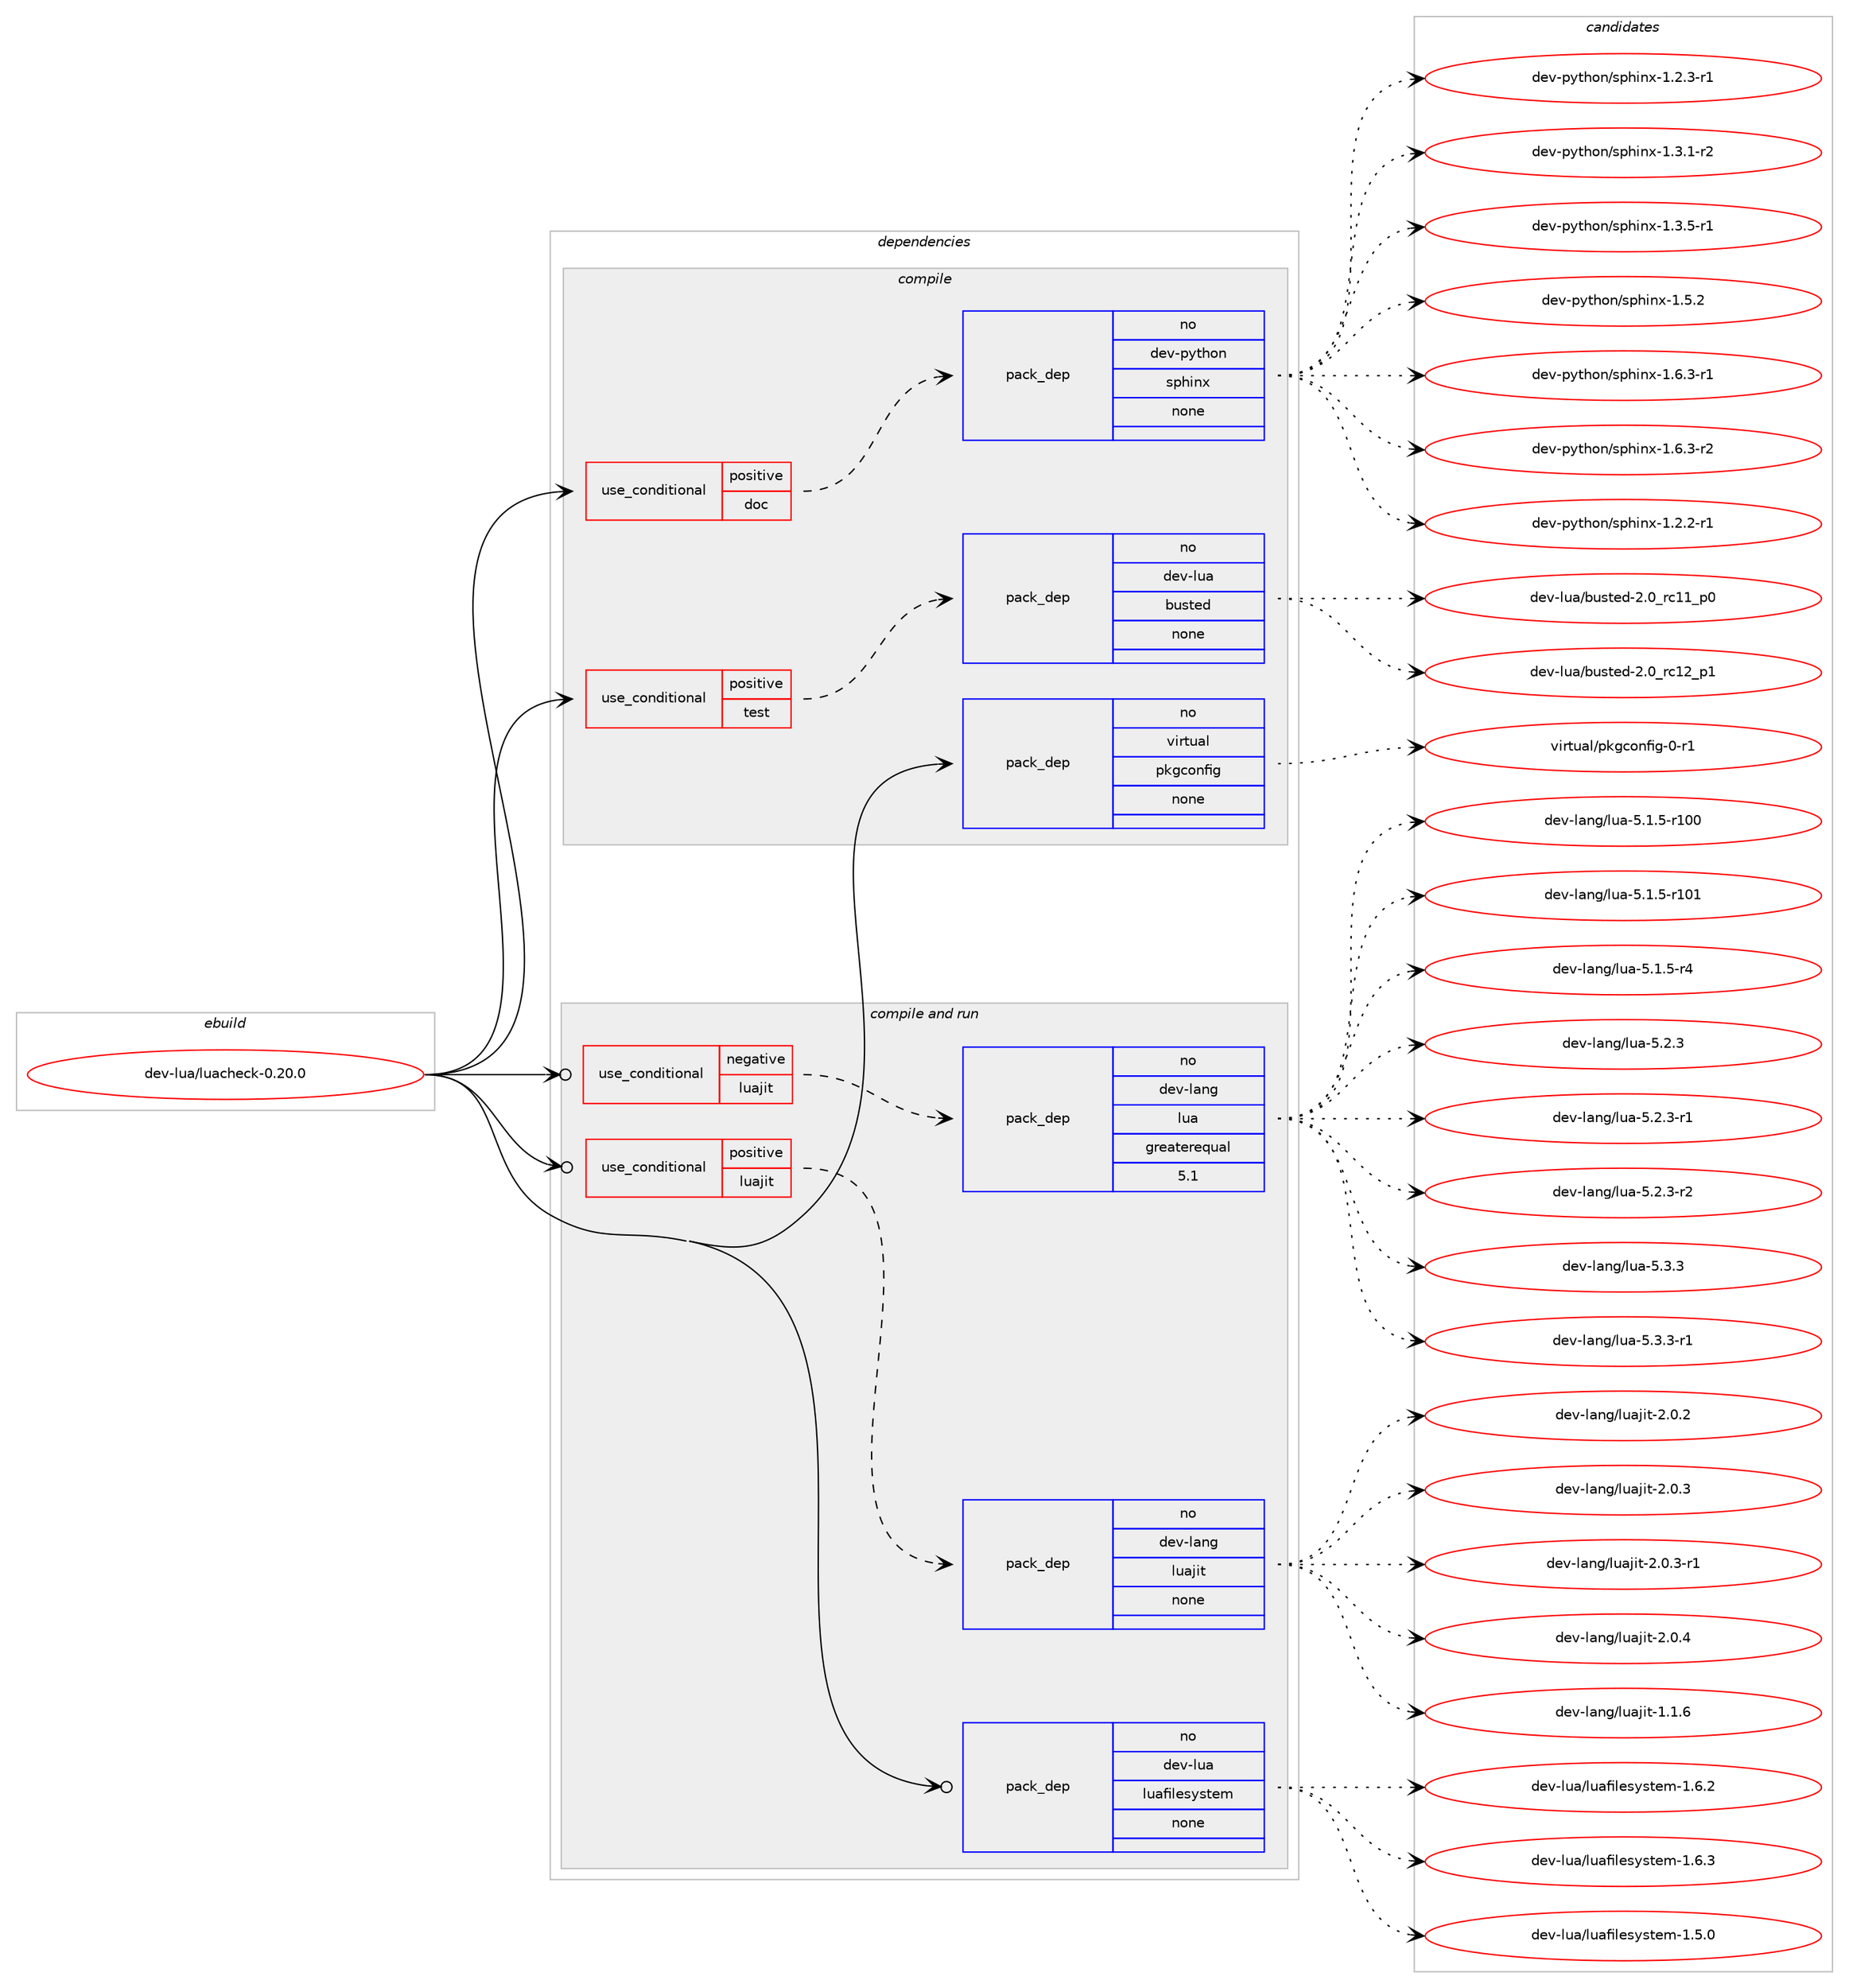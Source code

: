 digraph prolog {

# *************
# Graph options
# *************

newrank=true;
concentrate=true;
compound=true;
graph [rankdir=LR,fontname=Helvetica,fontsize=10,ranksep=1.5];#, ranksep=2.5, nodesep=0.2];
edge  [arrowhead=vee];
node  [fontname=Helvetica,fontsize=10];

# **********
# The ebuild
# **********

subgraph cluster_leftcol {
color=gray;
rank=same;
label=<<i>ebuild</i>>;
id [label="dev-lua/luacheck-0.20.0", color=red, width=4, href="../dev-lua/luacheck-0.20.0.svg"];
}

# ****************
# The dependencies
# ****************

subgraph cluster_midcol {
color=gray;
label=<<i>dependencies</i>>;
subgraph cluster_compile {
fillcolor="#eeeeee";
style=filled;
label=<<i>compile</i>>;
subgraph cond26365 {
dependency121464 [label=<<TABLE BORDER="0" CELLBORDER="1" CELLSPACING="0" CELLPADDING="4"><TR><TD ROWSPAN="3" CELLPADDING="10">use_conditional</TD></TR><TR><TD>positive</TD></TR><TR><TD>doc</TD></TR></TABLE>>, shape=none, color=red];
subgraph pack91476 {
dependency121465 [label=<<TABLE BORDER="0" CELLBORDER="1" CELLSPACING="0" CELLPADDING="4" WIDTH="220"><TR><TD ROWSPAN="6" CELLPADDING="30">pack_dep</TD></TR><TR><TD WIDTH="110">no</TD></TR><TR><TD>dev-python</TD></TR><TR><TD>sphinx</TD></TR><TR><TD>none</TD></TR><TR><TD></TD></TR></TABLE>>, shape=none, color=blue];
}
dependency121464:e -> dependency121465:w [weight=20,style="dashed",arrowhead="vee"];
}
id:e -> dependency121464:w [weight=20,style="solid",arrowhead="vee"];
subgraph cond26366 {
dependency121466 [label=<<TABLE BORDER="0" CELLBORDER="1" CELLSPACING="0" CELLPADDING="4"><TR><TD ROWSPAN="3" CELLPADDING="10">use_conditional</TD></TR><TR><TD>positive</TD></TR><TR><TD>test</TD></TR></TABLE>>, shape=none, color=red];
subgraph pack91477 {
dependency121467 [label=<<TABLE BORDER="0" CELLBORDER="1" CELLSPACING="0" CELLPADDING="4" WIDTH="220"><TR><TD ROWSPAN="6" CELLPADDING="30">pack_dep</TD></TR><TR><TD WIDTH="110">no</TD></TR><TR><TD>dev-lua</TD></TR><TR><TD>busted</TD></TR><TR><TD>none</TD></TR><TR><TD></TD></TR></TABLE>>, shape=none, color=blue];
}
dependency121466:e -> dependency121467:w [weight=20,style="dashed",arrowhead="vee"];
}
id:e -> dependency121466:w [weight=20,style="solid",arrowhead="vee"];
subgraph pack91478 {
dependency121468 [label=<<TABLE BORDER="0" CELLBORDER="1" CELLSPACING="0" CELLPADDING="4" WIDTH="220"><TR><TD ROWSPAN="6" CELLPADDING="30">pack_dep</TD></TR><TR><TD WIDTH="110">no</TD></TR><TR><TD>virtual</TD></TR><TR><TD>pkgconfig</TD></TR><TR><TD>none</TD></TR><TR><TD></TD></TR></TABLE>>, shape=none, color=blue];
}
id:e -> dependency121468:w [weight=20,style="solid",arrowhead="vee"];
}
subgraph cluster_compileandrun {
fillcolor="#eeeeee";
style=filled;
label=<<i>compile and run</i>>;
subgraph cond26367 {
dependency121469 [label=<<TABLE BORDER="0" CELLBORDER="1" CELLSPACING="0" CELLPADDING="4"><TR><TD ROWSPAN="3" CELLPADDING="10">use_conditional</TD></TR><TR><TD>negative</TD></TR><TR><TD>luajit</TD></TR></TABLE>>, shape=none, color=red];
subgraph pack91479 {
dependency121470 [label=<<TABLE BORDER="0" CELLBORDER="1" CELLSPACING="0" CELLPADDING="4" WIDTH="220"><TR><TD ROWSPAN="6" CELLPADDING="30">pack_dep</TD></TR><TR><TD WIDTH="110">no</TD></TR><TR><TD>dev-lang</TD></TR><TR><TD>lua</TD></TR><TR><TD>greaterequal</TD></TR><TR><TD>5.1</TD></TR></TABLE>>, shape=none, color=blue];
}
dependency121469:e -> dependency121470:w [weight=20,style="dashed",arrowhead="vee"];
}
id:e -> dependency121469:w [weight=20,style="solid",arrowhead="odotvee"];
subgraph cond26368 {
dependency121471 [label=<<TABLE BORDER="0" CELLBORDER="1" CELLSPACING="0" CELLPADDING="4"><TR><TD ROWSPAN="3" CELLPADDING="10">use_conditional</TD></TR><TR><TD>positive</TD></TR><TR><TD>luajit</TD></TR></TABLE>>, shape=none, color=red];
subgraph pack91480 {
dependency121472 [label=<<TABLE BORDER="0" CELLBORDER="1" CELLSPACING="0" CELLPADDING="4" WIDTH="220"><TR><TD ROWSPAN="6" CELLPADDING="30">pack_dep</TD></TR><TR><TD WIDTH="110">no</TD></TR><TR><TD>dev-lang</TD></TR><TR><TD>luajit</TD></TR><TR><TD>none</TD></TR><TR><TD></TD></TR></TABLE>>, shape=none, color=blue];
}
dependency121471:e -> dependency121472:w [weight=20,style="dashed",arrowhead="vee"];
}
id:e -> dependency121471:w [weight=20,style="solid",arrowhead="odotvee"];
subgraph pack91481 {
dependency121473 [label=<<TABLE BORDER="0" CELLBORDER="1" CELLSPACING="0" CELLPADDING="4" WIDTH="220"><TR><TD ROWSPAN="6" CELLPADDING="30">pack_dep</TD></TR><TR><TD WIDTH="110">no</TD></TR><TR><TD>dev-lua</TD></TR><TR><TD>luafilesystem</TD></TR><TR><TD>none</TD></TR><TR><TD></TD></TR></TABLE>>, shape=none, color=blue];
}
id:e -> dependency121473:w [weight=20,style="solid",arrowhead="odotvee"];
}
subgraph cluster_run {
fillcolor="#eeeeee";
style=filled;
label=<<i>run</i>>;
}
}

# **************
# The candidates
# **************

subgraph cluster_choices {
rank=same;
color=gray;
label=<<i>candidates</i>>;

subgraph choice91476 {
color=black;
nodesep=1;
choice10010111845112121116104111110471151121041051101204549465046504511449 [label="dev-python/sphinx-1.2.2-r1", color=red, width=4,href="../dev-python/sphinx-1.2.2-r1.svg"];
choice10010111845112121116104111110471151121041051101204549465046514511449 [label="dev-python/sphinx-1.2.3-r1", color=red, width=4,href="../dev-python/sphinx-1.2.3-r1.svg"];
choice10010111845112121116104111110471151121041051101204549465146494511450 [label="dev-python/sphinx-1.3.1-r2", color=red, width=4,href="../dev-python/sphinx-1.3.1-r2.svg"];
choice10010111845112121116104111110471151121041051101204549465146534511449 [label="dev-python/sphinx-1.3.5-r1", color=red, width=4,href="../dev-python/sphinx-1.3.5-r1.svg"];
choice1001011184511212111610411111047115112104105110120454946534650 [label="dev-python/sphinx-1.5.2", color=red, width=4,href="../dev-python/sphinx-1.5.2.svg"];
choice10010111845112121116104111110471151121041051101204549465446514511449 [label="dev-python/sphinx-1.6.3-r1", color=red, width=4,href="../dev-python/sphinx-1.6.3-r1.svg"];
choice10010111845112121116104111110471151121041051101204549465446514511450 [label="dev-python/sphinx-1.6.3-r2", color=red, width=4,href="../dev-python/sphinx-1.6.3-r2.svg"];
dependency121465:e -> choice10010111845112121116104111110471151121041051101204549465046504511449:w [style=dotted,weight="100"];
dependency121465:e -> choice10010111845112121116104111110471151121041051101204549465046514511449:w [style=dotted,weight="100"];
dependency121465:e -> choice10010111845112121116104111110471151121041051101204549465146494511450:w [style=dotted,weight="100"];
dependency121465:e -> choice10010111845112121116104111110471151121041051101204549465146534511449:w [style=dotted,weight="100"];
dependency121465:e -> choice1001011184511212111610411111047115112104105110120454946534650:w [style=dotted,weight="100"];
dependency121465:e -> choice10010111845112121116104111110471151121041051101204549465446514511449:w [style=dotted,weight="100"];
dependency121465:e -> choice10010111845112121116104111110471151121041051101204549465446514511450:w [style=dotted,weight="100"];
}
subgraph choice91477 {
color=black;
nodesep=1;
choice1001011184510811797479811711511610110045504648951149949499511248 [label="dev-lua/busted-2.0_rc11_p0", color=red, width=4,href="../dev-lua/busted-2.0_rc11_p0.svg"];
choice1001011184510811797479811711511610110045504648951149949509511249 [label="dev-lua/busted-2.0_rc12_p1", color=red, width=4,href="../dev-lua/busted-2.0_rc12_p1.svg"];
dependency121467:e -> choice1001011184510811797479811711511610110045504648951149949499511248:w [style=dotted,weight="100"];
dependency121467:e -> choice1001011184510811797479811711511610110045504648951149949509511249:w [style=dotted,weight="100"];
}
subgraph choice91478 {
color=black;
nodesep=1;
choice11810511411611797108471121071039911111010210510345484511449 [label="virtual/pkgconfig-0-r1", color=red, width=4,href="../virtual/pkgconfig-0-r1.svg"];
dependency121468:e -> choice11810511411611797108471121071039911111010210510345484511449:w [style=dotted,weight="100"];
}
subgraph choice91479 {
color=black;
nodesep=1;
choice1001011184510897110103471081179745534649465345114494848 [label="dev-lang/lua-5.1.5-r100", color=red, width=4,href="../dev-lang/lua-5.1.5-r100.svg"];
choice1001011184510897110103471081179745534649465345114494849 [label="dev-lang/lua-5.1.5-r101", color=red, width=4,href="../dev-lang/lua-5.1.5-r101.svg"];
choice100101118451089711010347108117974553464946534511452 [label="dev-lang/lua-5.1.5-r4", color=red, width=4,href="../dev-lang/lua-5.1.5-r4.svg"];
choice10010111845108971101034710811797455346504651 [label="dev-lang/lua-5.2.3", color=red, width=4,href="../dev-lang/lua-5.2.3.svg"];
choice100101118451089711010347108117974553465046514511449 [label="dev-lang/lua-5.2.3-r1", color=red, width=4,href="../dev-lang/lua-5.2.3-r1.svg"];
choice100101118451089711010347108117974553465046514511450 [label="dev-lang/lua-5.2.3-r2", color=red, width=4,href="../dev-lang/lua-5.2.3-r2.svg"];
choice10010111845108971101034710811797455346514651 [label="dev-lang/lua-5.3.3", color=red, width=4,href="../dev-lang/lua-5.3.3.svg"];
choice100101118451089711010347108117974553465146514511449 [label="dev-lang/lua-5.3.3-r1", color=red, width=4,href="../dev-lang/lua-5.3.3-r1.svg"];
dependency121470:e -> choice1001011184510897110103471081179745534649465345114494848:w [style=dotted,weight="100"];
dependency121470:e -> choice1001011184510897110103471081179745534649465345114494849:w [style=dotted,weight="100"];
dependency121470:e -> choice100101118451089711010347108117974553464946534511452:w [style=dotted,weight="100"];
dependency121470:e -> choice10010111845108971101034710811797455346504651:w [style=dotted,weight="100"];
dependency121470:e -> choice100101118451089711010347108117974553465046514511449:w [style=dotted,weight="100"];
dependency121470:e -> choice100101118451089711010347108117974553465046514511450:w [style=dotted,weight="100"];
dependency121470:e -> choice10010111845108971101034710811797455346514651:w [style=dotted,weight="100"];
dependency121470:e -> choice100101118451089711010347108117974553465146514511449:w [style=dotted,weight="100"];
}
subgraph choice91480 {
color=black;
nodesep=1;
choice10010111845108971101034710811797106105116454946494654 [label="dev-lang/luajit-1.1.6", color=red, width=4,href="../dev-lang/luajit-1.1.6.svg"];
choice10010111845108971101034710811797106105116455046484650 [label="dev-lang/luajit-2.0.2", color=red, width=4,href="../dev-lang/luajit-2.0.2.svg"];
choice10010111845108971101034710811797106105116455046484651 [label="dev-lang/luajit-2.0.3", color=red, width=4,href="../dev-lang/luajit-2.0.3.svg"];
choice100101118451089711010347108117971061051164550464846514511449 [label="dev-lang/luajit-2.0.3-r1", color=red, width=4,href="../dev-lang/luajit-2.0.3-r1.svg"];
choice10010111845108971101034710811797106105116455046484652 [label="dev-lang/luajit-2.0.4", color=red, width=4,href="../dev-lang/luajit-2.0.4.svg"];
dependency121472:e -> choice10010111845108971101034710811797106105116454946494654:w [style=dotted,weight="100"];
dependency121472:e -> choice10010111845108971101034710811797106105116455046484650:w [style=dotted,weight="100"];
dependency121472:e -> choice10010111845108971101034710811797106105116455046484651:w [style=dotted,weight="100"];
dependency121472:e -> choice100101118451089711010347108117971061051164550464846514511449:w [style=dotted,weight="100"];
dependency121472:e -> choice10010111845108971101034710811797106105116455046484652:w [style=dotted,weight="100"];
}
subgraph choice91481 {
color=black;
nodesep=1;
choice10010111845108117974710811797102105108101115121115116101109454946534648 [label="dev-lua/luafilesystem-1.5.0", color=red, width=4,href="../dev-lua/luafilesystem-1.5.0.svg"];
choice10010111845108117974710811797102105108101115121115116101109454946544650 [label="dev-lua/luafilesystem-1.6.2", color=red, width=4,href="../dev-lua/luafilesystem-1.6.2.svg"];
choice10010111845108117974710811797102105108101115121115116101109454946544651 [label="dev-lua/luafilesystem-1.6.3", color=red, width=4,href="../dev-lua/luafilesystem-1.6.3.svg"];
dependency121473:e -> choice10010111845108117974710811797102105108101115121115116101109454946534648:w [style=dotted,weight="100"];
dependency121473:e -> choice10010111845108117974710811797102105108101115121115116101109454946544650:w [style=dotted,weight="100"];
dependency121473:e -> choice10010111845108117974710811797102105108101115121115116101109454946544651:w [style=dotted,weight="100"];
}
}

}
